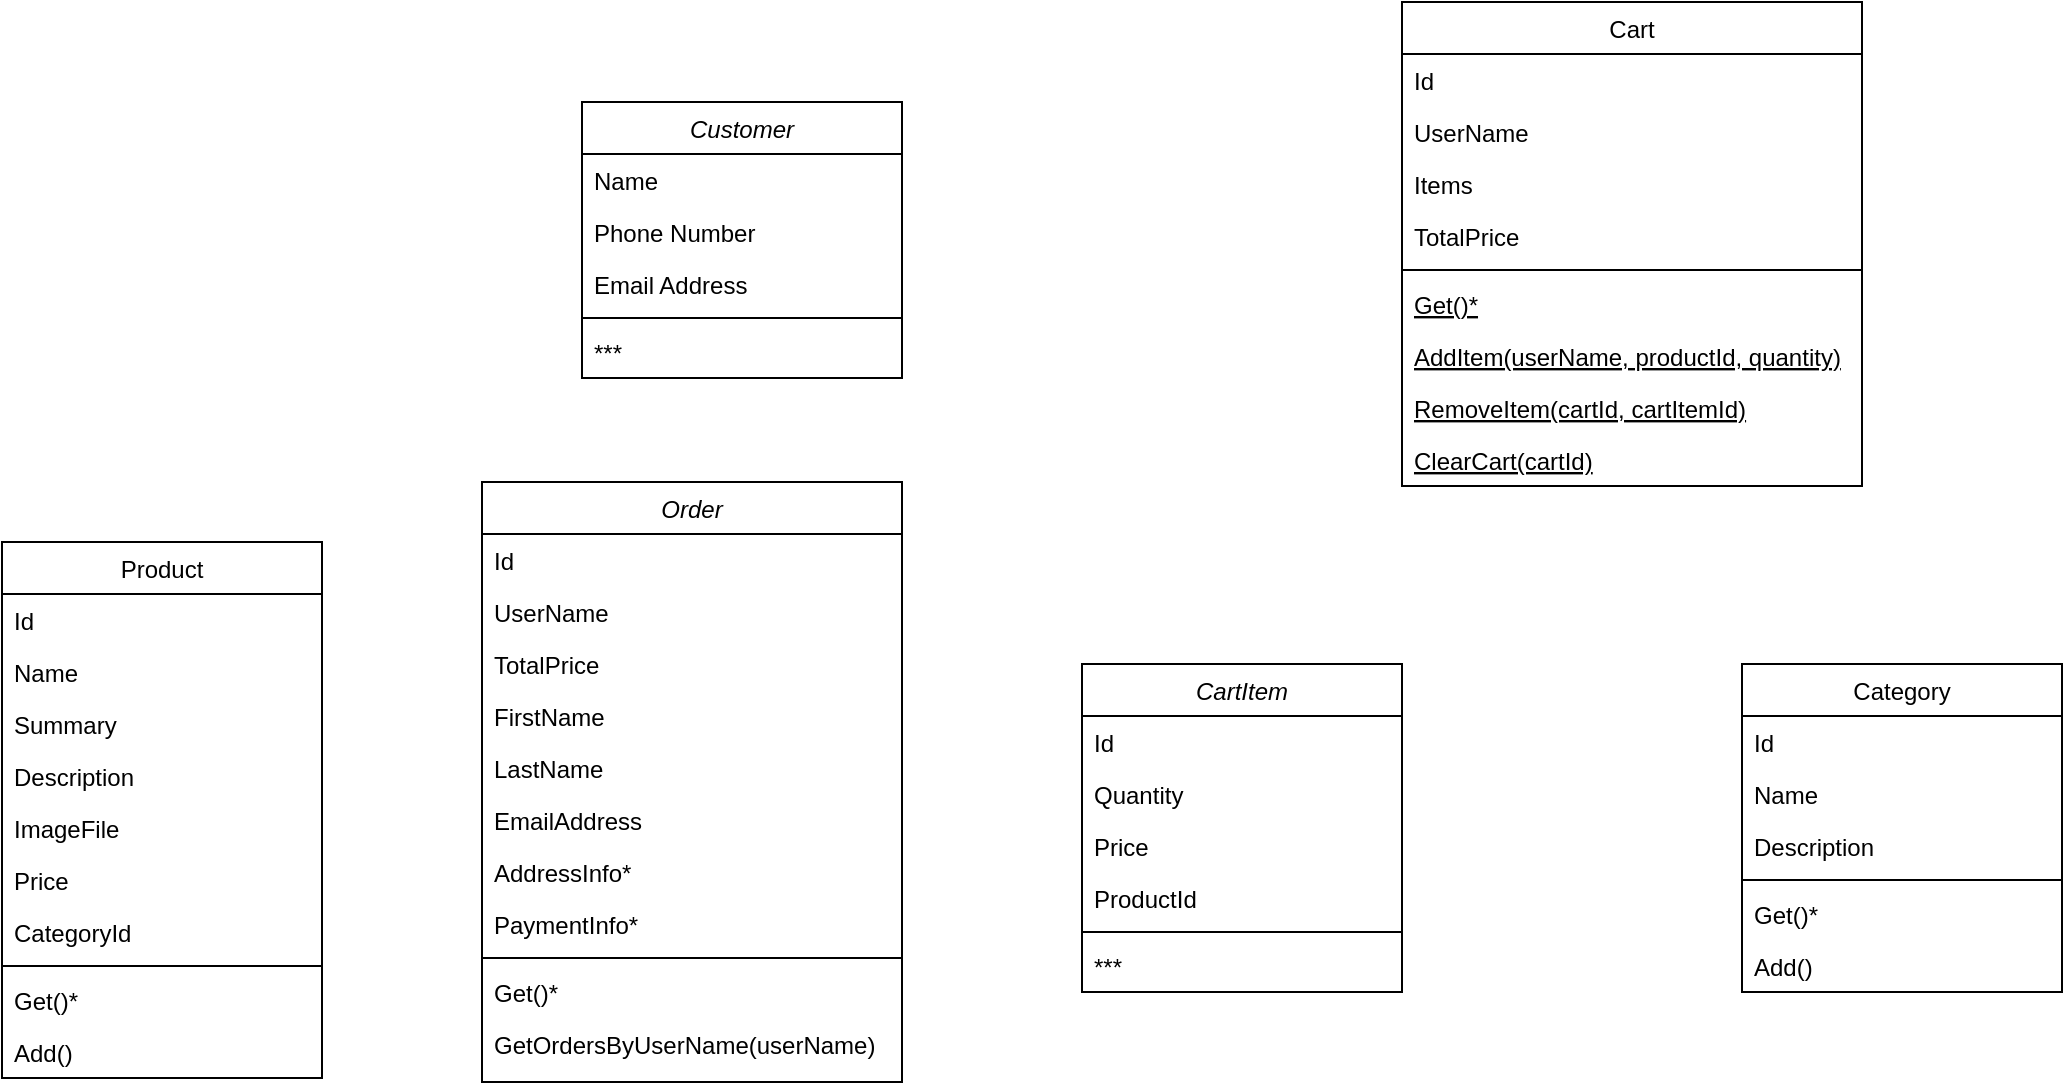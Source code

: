 <mxfile version="17.4.2" type="github">
  <diagram id="C5RBs43oDa-KdzZeNtuy" name="Page-1">
    <mxGraphModel dx="1422" dy="762" grid="1" gridSize="10" guides="1" tooltips="1" connect="1" arrows="1" fold="1" page="1" pageScale="1" pageWidth="827" pageHeight="1169" math="0" shadow="0">
      <root>
        <mxCell id="WIyWlLk6GJQsqaUBKTNV-0" />
        <mxCell id="WIyWlLk6GJQsqaUBKTNV-1" parent="WIyWlLk6GJQsqaUBKTNV-0" />
        <mxCell id="b8YW-c8Fb9C4FyoybM9j-1" value="Customer" style="swimlane;fontStyle=2;align=center;verticalAlign=top;childLayout=stackLayout;horizontal=1;startSize=26;horizontalStack=0;resizeParent=1;resizeLast=0;collapsible=1;marginBottom=0;rounded=0;shadow=0;strokeWidth=1;" vertex="1" parent="WIyWlLk6GJQsqaUBKTNV-1">
          <mxGeometry x="350" y="70" width="160" height="138" as="geometry">
            <mxRectangle x="230" y="140" width="160" height="26" as="alternateBounds" />
          </mxGeometry>
        </mxCell>
        <mxCell id="b8YW-c8Fb9C4FyoybM9j-2" value="Name" style="text;align=left;verticalAlign=top;spacingLeft=4;spacingRight=4;overflow=hidden;rotatable=0;points=[[0,0.5],[1,0.5]];portConstraint=eastwest;" vertex="1" parent="b8YW-c8Fb9C4FyoybM9j-1">
          <mxGeometry y="26" width="160" height="26" as="geometry" />
        </mxCell>
        <mxCell id="b8YW-c8Fb9C4FyoybM9j-3" value="Phone Number" style="text;align=left;verticalAlign=top;spacingLeft=4;spacingRight=4;overflow=hidden;rotatable=0;points=[[0,0.5],[1,0.5]];portConstraint=eastwest;rounded=0;shadow=0;html=0;" vertex="1" parent="b8YW-c8Fb9C4FyoybM9j-1">
          <mxGeometry y="52" width="160" height="26" as="geometry" />
        </mxCell>
        <mxCell id="b8YW-c8Fb9C4FyoybM9j-4" value="Email Address" style="text;align=left;verticalAlign=top;spacingLeft=4;spacingRight=4;overflow=hidden;rotatable=0;points=[[0,0.5],[1,0.5]];portConstraint=eastwest;rounded=0;shadow=0;html=0;" vertex="1" parent="b8YW-c8Fb9C4FyoybM9j-1">
          <mxGeometry y="78" width="160" height="26" as="geometry" />
        </mxCell>
        <mxCell id="b8YW-c8Fb9C4FyoybM9j-5" value="" style="line;html=1;strokeWidth=1;align=left;verticalAlign=middle;spacingTop=-1;spacingLeft=3;spacingRight=3;rotatable=0;labelPosition=right;points=[];portConstraint=eastwest;" vertex="1" parent="b8YW-c8Fb9C4FyoybM9j-1">
          <mxGeometry y="104" width="160" height="8" as="geometry" />
        </mxCell>
        <mxCell id="b8YW-c8Fb9C4FyoybM9j-6" value="***" style="text;align=left;verticalAlign=top;spacingLeft=4;spacingRight=4;overflow=hidden;rotatable=0;points=[[0,0.5],[1,0.5]];portConstraint=eastwest;" vertex="1" parent="b8YW-c8Fb9C4FyoybM9j-1">
          <mxGeometry y="112" width="160" height="26" as="geometry" />
        </mxCell>
        <object label="Cart" id="b8YW-c8Fb9C4FyoybM9j-7">
          <mxCell style="swimlane;fontStyle=0;align=center;verticalAlign=top;childLayout=stackLayout;horizontal=1;startSize=26;horizontalStack=0;resizeParent=1;resizeLast=0;collapsible=1;marginBottom=0;rounded=0;shadow=0;strokeWidth=1;direction=east;" vertex="1" parent="WIyWlLk6GJQsqaUBKTNV-1">
            <mxGeometry x="760" y="20" width="230" height="242" as="geometry">
              <mxRectangle x="600" y="70" width="160" height="26" as="alternateBounds" />
            </mxGeometry>
          </mxCell>
        </object>
        <mxCell id="b8YW-c8Fb9C4FyoybM9j-8" value="Id" style="text;align=left;verticalAlign=top;spacingLeft=4;spacingRight=4;overflow=hidden;rotatable=0;points=[[0,0.5],[1,0.5]];portConstraint=eastwest;" vertex="1" parent="b8YW-c8Fb9C4FyoybM9j-7">
          <mxGeometry y="26" width="230" height="26" as="geometry" />
        </mxCell>
        <mxCell id="b8YW-c8Fb9C4FyoybM9j-9" value="UserName" style="text;align=left;verticalAlign=top;spacingLeft=4;spacingRight=4;overflow=hidden;rotatable=0;points=[[0,0.5],[1,0.5]];portConstraint=eastwest;rounded=0;shadow=0;html=0;" vertex="1" parent="b8YW-c8Fb9C4FyoybM9j-7">
          <mxGeometry y="52" width="230" height="26" as="geometry" />
        </mxCell>
        <mxCell id="b8YW-c8Fb9C4FyoybM9j-51" value="Items" style="text;align=left;verticalAlign=top;spacingLeft=4;spacingRight=4;overflow=hidden;rotatable=0;points=[[0,0.5],[1,0.5]];portConstraint=eastwest;rounded=0;shadow=0;html=0;" vertex="1" parent="b8YW-c8Fb9C4FyoybM9j-7">
          <mxGeometry y="78" width="230" height="26" as="geometry" />
        </mxCell>
        <mxCell id="b8YW-c8Fb9C4FyoybM9j-52" value="TotalPrice" style="text;align=left;verticalAlign=top;spacingLeft=4;spacingRight=4;overflow=hidden;rotatable=0;points=[[0,0.5],[1,0.5]];portConstraint=eastwest;rounded=0;shadow=0;html=0;" vertex="1" parent="b8YW-c8Fb9C4FyoybM9j-7">
          <mxGeometry y="104" width="230" height="26" as="geometry" />
        </mxCell>
        <mxCell id="b8YW-c8Fb9C4FyoybM9j-10" value="" style="line;html=1;strokeWidth=1;align=left;verticalAlign=middle;spacingTop=-1;spacingLeft=3;spacingRight=3;rotatable=0;labelPosition=right;points=[];portConstraint=eastwest;" vertex="1" parent="b8YW-c8Fb9C4FyoybM9j-7">
          <mxGeometry y="130" width="230" height="8" as="geometry" />
        </mxCell>
        <mxCell id="b8YW-c8Fb9C4FyoybM9j-80" value="Get()*" style="text;align=left;verticalAlign=top;spacingLeft=4;spacingRight=4;overflow=hidden;rotatable=0;points=[[0,0.5],[1,0.5]];portConstraint=eastwest;fontStyle=4" vertex="1" parent="b8YW-c8Fb9C4FyoybM9j-7">
          <mxGeometry y="138" width="230" height="26" as="geometry" />
        </mxCell>
        <mxCell id="b8YW-c8Fb9C4FyoybM9j-82" value="AddItem(userName, productId, quantity)" style="text;align=left;verticalAlign=top;spacingLeft=4;spacingRight=4;overflow=hidden;rotatable=0;points=[[0,0.5],[1,0.5]];portConstraint=eastwest;fontStyle=4" vertex="1" parent="b8YW-c8Fb9C4FyoybM9j-7">
          <mxGeometry y="164" width="230" height="26" as="geometry" />
        </mxCell>
        <mxCell id="b8YW-c8Fb9C4FyoybM9j-11" value="RemoveItem(cartId, cartItemId)" style="text;align=left;verticalAlign=top;spacingLeft=4;spacingRight=4;overflow=hidden;rotatable=0;points=[[0,0.5],[1,0.5]];portConstraint=eastwest;fontStyle=4" vertex="1" parent="b8YW-c8Fb9C4FyoybM9j-7">
          <mxGeometry y="190" width="230" height="26" as="geometry" />
        </mxCell>
        <mxCell id="b8YW-c8Fb9C4FyoybM9j-79" value="ClearCart(cartId)" style="text;align=left;verticalAlign=top;spacingLeft=4;spacingRight=4;overflow=hidden;rotatable=0;points=[[0,0.5],[1,0.5]];portConstraint=eastwest;fontStyle=4" vertex="1" parent="b8YW-c8Fb9C4FyoybM9j-7">
          <mxGeometry y="216" width="230" height="26" as="geometry" />
        </mxCell>
        <mxCell id="b8YW-c8Fb9C4FyoybM9j-18" value="Product" style="swimlane;fontStyle=0;align=center;verticalAlign=top;childLayout=stackLayout;horizontal=1;startSize=26;horizontalStack=0;resizeParent=1;resizeLast=0;collapsible=1;marginBottom=0;rounded=0;shadow=0;strokeWidth=1;" vertex="1" parent="WIyWlLk6GJQsqaUBKTNV-1">
          <mxGeometry x="60" y="290" width="160" height="268" as="geometry">
            <mxRectangle x="550" y="140" width="160" height="26" as="alternateBounds" />
          </mxGeometry>
        </mxCell>
        <mxCell id="b8YW-c8Fb9C4FyoybM9j-73" value="Id" style="text;align=left;verticalAlign=top;spacingLeft=4;spacingRight=4;overflow=hidden;rotatable=0;points=[[0,0.5],[1,0.5]];portConstraint=eastwest;" vertex="1" parent="b8YW-c8Fb9C4FyoybM9j-18">
          <mxGeometry y="26" width="160" height="26" as="geometry" />
        </mxCell>
        <mxCell id="b8YW-c8Fb9C4FyoybM9j-74" value="Name" style="text;align=left;verticalAlign=top;spacingLeft=4;spacingRight=4;overflow=hidden;rotatable=0;points=[[0,0.5],[1,0.5]];portConstraint=eastwest;" vertex="1" parent="b8YW-c8Fb9C4FyoybM9j-18">
          <mxGeometry y="52" width="160" height="26" as="geometry" />
        </mxCell>
        <mxCell id="b8YW-c8Fb9C4FyoybM9j-75" value="Summary" style="text;align=left;verticalAlign=top;spacingLeft=4;spacingRight=4;overflow=hidden;rotatable=0;points=[[0,0.5],[1,0.5]];portConstraint=eastwest;" vertex="1" parent="b8YW-c8Fb9C4FyoybM9j-18">
          <mxGeometry y="78" width="160" height="26" as="geometry" />
        </mxCell>
        <mxCell id="b8YW-c8Fb9C4FyoybM9j-76" value="Description" style="text;align=left;verticalAlign=top;spacingLeft=4;spacingRight=4;overflow=hidden;rotatable=0;points=[[0,0.5],[1,0.5]];portConstraint=eastwest;" vertex="1" parent="b8YW-c8Fb9C4FyoybM9j-18">
          <mxGeometry y="104" width="160" height="26" as="geometry" />
        </mxCell>
        <mxCell id="b8YW-c8Fb9C4FyoybM9j-77" value="ImageFile" style="text;align=left;verticalAlign=top;spacingLeft=4;spacingRight=4;overflow=hidden;rotatable=0;points=[[0,0.5],[1,0.5]];portConstraint=eastwest;" vertex="1" parent="b8YW-c8Fb9C4FyoybM9j-18">
          <mxGeometry y="130" width="160" height="26" as="geometry" />
        </mxCell>
        <mxCell id="b8YW-c8Fb9C4FyoybM9j-78" value="Price" style="text;align=left;verticalAlign=top;spacingLeft=4;spacingRight=4;overflow=hidden;rotatable=0;points=[[0,0.5],[1,0.5]];portConstraint=eastwest;" vertex="1" parent="b8YW-c8Fb9C4FyoybM9j-18">
          <mxGeometry y="156" width="160" height="26" as="geometry" />
        </mxCell>
        <mxCell id="b8YW-c8Fb9C4FyoybM9j-19" value="CategoryId" style="text;align=left;verticalAlign=top;spacingLeft=4;spacingRight=4;overflow=hidden;rotatable=0;points=[[0,0.5],[1,0.5]];portConstraint=eastwest;" vertex="1" parent="b8YW-c8Fb9C4FyoybM9j-18">
          <mxGeometry y="182" width="160" height="26" as="geometry" />
        </mxCell>
        <mxCell id="b8YW-c8Fb9C4FyoybM9j-24" value="" style="line;html=1;strokeWidth=1;align=left;verticalAlign=middle;spacingTop=-1;spacingLeft=3;spacingRight=3;rotatable=0;labelPosition=right;points=[];portConstraint=eastwest;" vertex="1" parent="b8YW-c8Fb9C4FyoybM9j-18">
          <mxGeometry y="208" width="160" height="8" as="geometry" />
        </mxCell>
        <mxCell id="b8YW-c8Fb9C4FyoybM9j-88" value="Get()*" style="text;align=left;verticalAlign=top;spacingLeft=4;spacingRight=4;overflow=hidden;rotatable=0;points=[[0,0.5],[1,0.5]];portConstraint=eastwest;" vertex="1" parent="b8YW-c8Fb9C4FyoybM9j-18">
          <mxGeometry y="216" width="160" height="26" as="geometry" />
        </mxCell>
        <mxCell id="b8YW-c8Fb9C4FyoybM9j-25" value="Add()" style="text;align=left;verticalAlign=top;spacingLeft=4;spacingRight=4;overflow=hidden;rotatable=0;points=[[0,0.5],[1,0.5]];portConstraint=eastwest;" vertex="1" parent="b8YW-c8Fb9C4FyoybM9j-18">
          <mxGeometry y="242" width="160" height="26" as="geometry" />
        </mxCell>
        <mxCell id="b8YW-c8Fb9C4FyoybM9j-31" value="Order" style="swimlane;fontStyle=2;align=center;verticalAlign=top;childLayout=stackLayout;horizontal=1;startSize=26;horizontalStack=0;resizeParent=1;resizeLast=0;collapsible=1;marginBottom=0;rounded=0;shadow=0;strokeWidth=1;" vertex="1" parent="WIyWlLk6GJQsqaUBKTNV-1">
          <mxGeometry x="300" y="260" width="210" height="300" as="geometry">
            <mxRectangle x="230" y="140" width="160" height="26" as="alternateBounds" />
          </mxGeometry>
        </mxCell>
        <mxCell id="b8YW-c8Fb9C4FyoybM9j-32" value="Id" style="text;align=left;verticalAlign=top;spacingLeft=4;spacingRight=4;overflow=hidden;rotatable=0;points=[[0,0.5],[1,0.5]];portConstraint=eastwest;" vertex="1" parent="b8YW-c8Fb9C4FyoybM9j-31">
          <mxGeometry y="26" width="210" height="26" as="geometry" />
        </mxCell>
        <mxCell id="b8YW-c8Fb9C4FyoybM9j-33" value="UserName" style="text;align=left;verticalAlign=top;spacingLeft=4;spacingRight=4;overflow=hidden;rotatable=0;points=[[0,0.5],[1,0.5]];portConstraint=eastwest;rounded=0;shadow=0;html=0;" vertex="1" parent="b8YW-c8Fb9C4FyoybM9j-31">
          <mxGeometry y="52" width="210" height="26" as="geometry" />
        </mxCell>
        <mxCell id="b8YW-c8Fb9C4FyoybM9j-64" value="TotalPrice" style="text;align=left;verticalAlign=top;spacingLeft=4;spacingRight=4;overflow=hidden;rotatable=0;points=[[0,0.5],[1,0.5]];portConstraint=eastwest;rounded=0;shadow=0;html=0;" vertex="1" parent="b8YW-c8Fb9C4FyoybM9j-31">
          <mxGeometry y="78" width="210" height="26" as="geometry" />
        </mxCell>
        <mxCell id="b8YW-c8Fb9C4FyoybM9j-65" value="FirstName" style="text;align=left;verticalAlign=top;spacingLeft=4;spacingRight=4;overflow=hidden;rotatable=0;points=[[0,0.5],[1,0.5]];portConstraint=eastwest;rounded=0;shadow=0;html=0;" vertex="1" parent="b8YW-c8Fb9C4FyoybM9j-31">
          <mxGeometry y="104" width="210" height="26" as="geometry" />
        </mxCell>
        <mxCell id="b8YW-c8Fb9C4FyoybM9j-66" value="LastName" style="text;align=left;verticalAlign=top;spacingLeft=4;spacingRight=4;overflow=hidden;rotatable=0;points=[[0,0.5],[1,0.5]];portConstraint=eastwest;rounded=0;shadow=0;html=0;" vertex="1" parent="b8YW-c8Fb9C4FyoybM9j-31">
          <mxGeometry y="130" width="210" height="26" as="geometry" />
        </mxCell>
        <mxCell id="b8YW-c8Fb9C4FyoybM9j-67" value="EmailAddress" style="text;align=left;verticalAlign=top;spacingLeft=4;spacingRight=4;overflow=hidden;rotatable=0;points=[[0,0.5],[1,0.5]];portConstraint=eastwest;rounded=0;shadow=0;html=0;" vertex="1" parent="b8YW-c8Fb9C4FyoybM9j-31">
          <mxGeometry y="156" width="210" height="26" as="geometry" />
        </mxCell>
        <mxCell id="b8YW-c8Fb9C4FyoybM9j-72" value="AddressInfo*" style="text;align=left;verticalAlign=top;spacingLeft=4;spacingRight=4;overflow=hidden;rotatable=0;points=[[0,0.5],[1,0.5]];portConstraint=eastwest;rounded=0;shadow=0;html=0;" vertex="1" parent="b8YW-c8Fb9C4FyoybM9j-31">
          <mxGeometry y="182" width="210" height="26" as="geometry" />
        </mxCell>
        <mxCell id="b8YW-c8Fb9C4FyoybM9j-68" value="PaymentInfo*" style="text;align=left;verticalAlign=top;spacingLeft=4;spacingRight=4;overflow=hidden;rotatable=0;points=[[0,0.5],[1,0.5]];portConstraint=eastwest;rounded=0;shadow=0;html=0;" vertex="1" parent="b8YW-c8Fb9C4FyoybM9j-31">
          <mxGeometry y="208" width="210" height="26" as="geometry" />
        </mxCell>
        <mxCell id="b8YW-c8Fb9C4FyoybM9j-35" value="" style="line;html=1;strokeWidth=1;align=left;verticalAlign=middle;spacingTop=-1;spacingLeft=3;spacingRight=3;rotatable=0;labelPosition=right;points=[];portConstraint=eastwest;" vertex="1" parent="b8YW-c8Fb9C4FyoybM9j-31">
          <mxGeometry y="234" width="210" height="8" as="geometry" />
        </mxCell>
        <mxCell id="b8YW-c8Fb9C4FyoybM9j-87" value="Get()*" style="text;align=left;verticalAlign=top;spacingLeft=4;spacingRight=4;overflow=hidden;rotatable=0;points=[[0,0.5],[1,0.5]];portConstraint=eastwest;" vertex="1" parent="b8YW-c8Fb9C4FyoybM9j-31">
          <mxGeometry y="242" width="210" height="26" as="geometry" />
        </mxCell>
        <mxCell id="b8YW-c8Fb9C4FyoybM9j-36" value="GetOrdersByUserName(userName)" style="text;align=left;verticalAlign=top;spacingLeft=4;spacingRight=4;overflow=hidden;rotatable=0;points=[[0,0.5],[1,0.5]];portConstraint=eastwest;" vertex="1" parent="b8YW-c8Fb9C4FyoybM9j-31">
          <mxGeometry y="268" width="210" height="26" as="geometry" />
        </mxCell>
        <mxCell id="b8YW-c8Fb9C4FyoybM9j-37" value="CartItem" style="swimlane;fontStyle=2;align=center;verticalAlign=top;childLayout=stackLayout;horizontal=1;startSize=26;horizontalStack=0;resizeParent=1;resizeLast=0;collapsible=1;marginBottom=0;rounded=0;shadow=0;strokeWidth=1;" vertex="1" parent="WIyWlLk6GJQsqaUBKTNV-1">
          <mxGeometry x="600" y="351" width="160" height="164" as="geometry">
            <mxRectangle x="230" y="140" width="160" height="26" as="alternateBounds" />
          </mxGeometry>
        </mxCell>
        <mxCell id="b8YW-c8Fb9C4FyoybM9j-38" value="Id" style="text;align=left;verticalAlign=top;spacingLeft=4;spacingRight=4;overflow=hidden;rotatable=0;points=[[0,0.5],[1,0.5]];portConstraint=eastwest;" vertex="1" parent="b8YW-c8Fb9C4FyoybM9j-37">
          <mxGeometry y="26" width="160" height="26" as="geometry" />
        </mxCell>
        <mxCell id="b8YW-c8Fb9C4FyoybM9j-39" value="Quantity" style="text;align=left;verticalAlign=top;spacingLeft=4;spacingRight=4;overflow=hidden;rotatable=0;points=[[0,0.5],[1,0.5]];portConstraint=eastwest;rounded=0;shadow=0;html=0;" vertex="1" parent="b8YW-c8Fb9C4FyoybM9j-37">
          <mxGeometry y="52" width="160" height="26" as="geometry" />
        </mxCell>
        <mxCell id="b8YW-c8Fb9C4FyoybM9j-40" value="Price" style="text;align=left;verticalAlign=top;spacingLeft=4;spacingRight=4;overflow=hidden;rotatable=0;points=[[0,0.5],[1,0.5]];portConstraint=eastwest;rounded=0;shadow=0;html=0;" vertex="1" parent="b8YW-c8Fb9C4FyoybM9j-37">
          <mxGeometry y="78" width="160" height="26" as="geometry" />
        </mxCell>
        <mxCell id="b8YW-c8Fb9C4FyoybM9j-55" value="ProductId" style="text;align=left;verticalAlign=top;spacingLeft=4;spacingRight=4;overflow=hidden;rotatable=0;points=[[0,0.5],[1,0.5]];portConstraint=eastwest;rounded=0;shadow=0;html=0;" vertex="1" parent="b8YW-c8Fb9C4FyoybM9j-37">
          <mxGeometry y="104" width="160" height="26" as="geometry" />
        </mxCell>
        <mxCell id="b8YW-c8Fb9C4FyoybM9j-41" value="" style="line;html=1;strokeWidth=1;align=left;verticalAlign=middle;spacingTop=-1;spacingLeft=3;spacingRight=3;rotatable=0;labelPosition=right;points=[];portConstraint=eastwest;" vertex="1" parent="b8YW-c8Fb9C4FyoybM9j-37">
          <mxGeometry y="130" width="160" height="8" as="geometry" />
        </mxCell>
        <mxCell id="b8YW-c8Fb9C4FyoybM9j-42" value="***" style="text;align=left;verticalAlign=top;spacingLeft=4;spacingRight=4;overflow=hidden;rotatable=0;points=[[0,0.5],[1,0.5]];portConstraint=eastwest;" vertex="1" parent="b8YW-c8Fb9C4FyoybM9j-37">
          <mxGeometry y="138" width="160" height="26" as="geometry" />
        </mxCell>
        <mxCell id="b8YW-c8Fb9C4FyoybM9j-56" value="Category" style="swimlane;fontStyle=0;align=center;verticalAlign=top;childLayout=stackLayout;horizontal=1;startSize=26;horizontalStack=0;resizeParent=1;resizeLast=0;collapsible=1;marginBottom=0;rounded=0;shadow=0;strokeWidth=1;" vertex="1" parent="WIyWlLk6GJQsqaUBKTNV-1">
          <mxGeometry x="930" y="351" width="160" height="164" as="geometry">
            <mxRectangle x="550" y="140" width="160" height="26" as="alternateBounds" />
          </mxGeometry>
        </mxCell>
        <mxCell id="b8YW-c8Fb9C4FyoybM9j-57" value="Id" style="text;align=left;verticalAlign=top;spacingLeft=4;spacingRight=4;overflow=hidden;rotatable=0;points=[[0,0.5],[1,0.5]];portConstraint=eastwest;" vertex="1" parent="b8YW-c8Fb9C4FyoybM9j-56">
          <mxGeometry y="26" width="160" height="26" as="geometry" />
        </mxCell>
        <mxCell id="b8YW-c8Fb9C4FyoybM9j-61" value="Name" style="text;align=left;verticalAlign=top;spacingLeft=4;spacingRight=4;overflow=hidden;rotatable=0;points=[[0,0.5],[1,0.5]];portConstraint=eastwest;" vertex="1" parent="b8YW-c8Fb9C4FyoybM9j-56">
          <mxGeometry y="52" width="160" height="26" as="geometry" />
        </mxCell>
        <mxCell id="b8YW-c8Fb9C4FyoybM9j-60" value="Description" style="text;align=left;verticalAlign=top;spacingLeft=4;spacingRight=4;overflow=hidden;rotatable=0;points=[[0,0.5],[1,0.5]];portConstraint=eastwest;" vertex="1" parent="b8YW-c8Fb9C4FyoybM9j-56">
          <mxGeometry y="78" width="160" height="26" as="geometry" />
        </mxCell>
        <mxCell id="b8YW-c8Fb9C4FyoybM9j-58" value="" style="line;html=1;strokeWidth=1;align=left;verticalAlign=middle;spacingTop=-1;spacingLeft=3;spacingRight=3;rotatable=0;labelPosition=right;points=[];portConstraint=eastwest;" vertex="1" parent="b8YW-c8Fb9C4FyoybM9j-56">
          <mxGeometry y="104" width="160" height="8" as="geometry" />
        </mxCell>
        <mxCell id="b8YW-c8Fb9C4FyoybM9j-59" value="Get()*" style="text;align=left;verticalAlign=top;spacingLeft=4;spacingRight=4;overflow=hidden;rotatable=0;points=[[0,0.5],[1,0.5]];portConstraint=eastwest;" vertex="1" parent="b8YW-c8Fb9C4FyoybM9j-56">
          <mxGeometry y="112" width="160" height="26" as="geometry" />
        </mxCell>
        <mxCell id="b8YW-c8Fb9C4FyoybM9j-83" value="Add()" style="text;align=left;verticalAlign=top;spacingLeft=4;spacingRight=4;overflow=hidden;rotatable=0;points=[[0,0.5],[1,0.5]];portConstraint=eastwest;" vertex="1" parent="b8YW-c8Fb9C4FyoybM9j-56">
          <mxGeometry y="138" width="160" height="26" as="geometry" />
        </mxCell>
      </root>
    </mxGraphModel>
  </diagram>
</mxfile>
